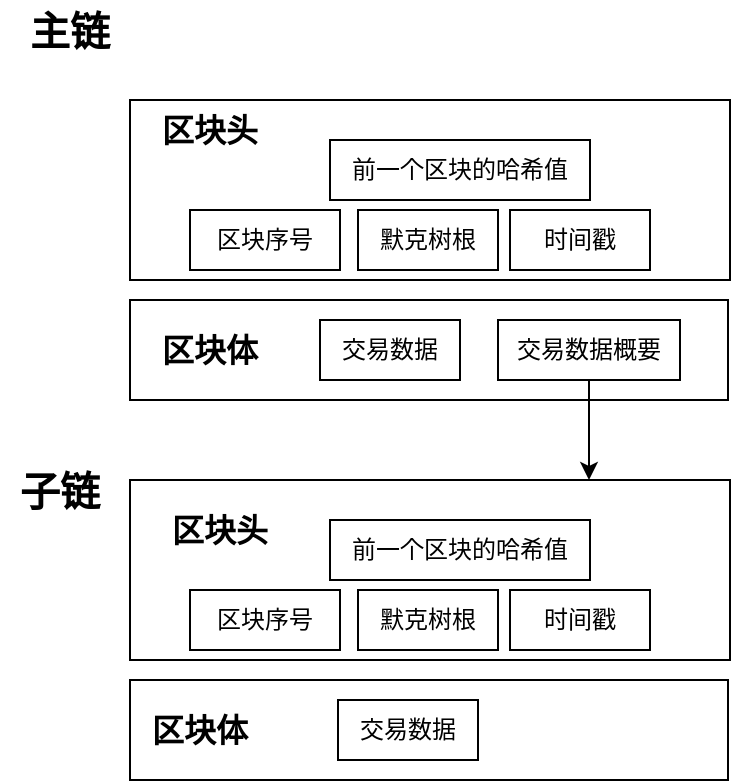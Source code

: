 <mxfile version="20.5.3" type="github">
  <diagram id="jOL8wAMkXHyEjCjRYB6o" name="第 1 页">
    <mxGraphModel dx="1241" dy="681" grid="1" gridSize="10" guides="1" tooltips="1" connect="1" arrows="1" fold="1" page="1" pageScale="1" pageWidth="827" pageHeight="1169" math="0" shadow="0">
      <root>
        <mxCell id="0" />
        <mxCell id="1" parent="0" />
        <mxCell id="XqqNMPvo0oVUR9lxiBHA-15" style="edgeStyle=orthogonalEdgeStyle;rounded=0;orthogonalLoop=1;jettySize=auto;html=1;entryX=0.469;entryY=0.023;entryDx=0;entryDy=0;entryPerimeter=0;fontSize=11;" edge="1" parent="1" target="XqqNMPvo0oVUR9lxiBHA-12">
          <mxGeometry relative="1" as="geometry">
            <mxPoint x="180" y="560" as="sourcePoint" />
          </mxGeometry>
        </mxCell>
        <mxCell id="XqqNMPvo0oVUR9lxiBHA-58" value="" style="rounded=0;whiteSpace=wrap;html=1;fillColor=none;" vertex="1" parent="1">
          <mxGeometry x="265" y="590" width="299" height="50" as="geometry" />
        </mxCell>
        <mxCell id="XqqNMPvo0oVUR9lxiBHA-59" value="" style="rounded=0;whiteSpace=wrap;html=1;fillColor=none;" vertex="1" parent="1">
          <mxGeometry x="265" y="490" width="300" height="90" as="geometry" />
        </mxCell>
        <mxCell id="XqqNMPvo0oVUR9lxiBHA-63" value="前一个区块的哈希值" style="rounded=0;whiteSpace=wrap;html=1;fillColor=default;" vertex="1" parent="1">
          <mxGeometry x="365" y="510" width="130" height="30" as="geometry" />
        </mxCell>
        <mxCell id="XqqNMPvo0oVUR9lxiBHA-64" value="默克树根" style="rounded=0;whiteSpace=wrap;html=1;fillColor=default;" vertex="1" parent="1">
          <mxGeometry x="379" y="545" width="70" height="30" as="geometry" />
        </mxCell>
        <mxCell id="XqqNMPvo0oVUR9lxiBHA-65" value="时间戳" style="rounded=0;whiteSpace=wrap;html=1;fillColor=default;" vertex="1" parent="1">
          <mxGeometry x="455" y="545" width="70" height="30" as="geometry" />
        </mxCell>
        <mxCell id="XqqNMPvo0oVUR9lxiBHA-67" style="edgeStyle=orthogonalEdgeStyle;rounded=0;orthogonalLoop=1;jettySize=auto;html=1;entryX=0.5;entryY=0;entryDx=0;entryDy=0;fontSize=20;" edge="1" parent="1" target="XqqNMPvo0oVUR9lxiBHA-66">
          <mxGeometry relative="1" as="geometry">
            <mxPoint x="356" y="1300" as="sourcePoint" />
          </mxGeometry>
        </mxCell>
        <mxCell id="XqqNMPvo0oVUR9lxiBHA-69" style="edgeStyle=orthogonalEdgeStyle;rounded=0;orthogonalLoop=1;jettySize=auto;html=1;entryX=0.5;entryY=0;entryDx=0;entryDy=0;fontSize=8;" edge="1" parent="1" source="XqqNMPvo0oVUR9lxiBHA-71">
          <mxGeometry relative="1" as="geometry">
            <mxPoint x="356" y="1270" as="targetPoint" />
          </mxGeometry>
        </mxCell>
        <mxCell id="XqqNMPvo0oVUR9lxiBHA-70" style="edgeStyle=orthogonalEdgeStyle;rounded=0;orthogonalLoop=1;jettySize=auto;html=1;entryX=0.5;entryY=0;entryDx=0;entryDy=0;fontSize=20;" edge="1" parent="1" source="XqqNMPvo0oVUR9lxiBHA-71">
          <mxGeometry relative="1" as="geometry">
            <mxPoint x="416" y="1270" as="targetPoint" />
          </mxGeometry>
        </mxCell>
        <mxCell id="XqqNMPvo0oVUR9lxiBHA-72" value="&lt;span style=&quot;font-size: 16px;&quot;&gt;&lt;b&gt;区块体&lt;/b&gt;&lt;/span&gt;" style="text;html=1;strokeColor=none;fillColor=none;align=center;verticalAlign=middle;whiteSpace=wrap;rounded=0;" vertex="1" parent="1">
          <mxGeometry x="240" y="600" width="120" height="30" as="geometry" />
        </mxCell>
        <mxCell id="XqqNMPvo0oVUR9lxiBHA-73" value="&lt;span style=&quot;font-size: 16px;&quot;&gt;&lt;b&gt;区块头&lt;/b&gt;&lt;/span&gt;" style="text;html=1;strokeColor=none;fillColor=none;align=center;verticalAlign=middle;whiteSpace=wrap;rounded=0;" vertex="1" parent="1">
          <mxGeometry x="250" y="500" width="120" height="30" as="geometry" />
        </mxCell>
        <mxCell id="XqqNMPvo0oVUR9lxiBHA-79" style="edgeStyle=orthogonalEdgeStyle;rounded=0;orthogonalLoop=1;jettySize=auto;html=1;entryX=0.5;entryY=0;entryDx=0;entryDy=0;fontSize=20;" edge="1" parent="1" source="XqqNMPvo0oVUR9lxiBHA-80">
          <mxGeometry relative="1" as="geometry">
            <mxPoint x="425" y="1320" as="targetPoint" />
          </mxGeometry>
        </mxCell>
        <mxCell id="XqqNMPvo0oVUR9lxiBHA-81" value="区块序号" style="rounded=0;whiteSpace=wrap;html=1;fillColor=default;" vertex="1" parent="1">
          <mxGeometry x="295" y="545" width="75" height="30" as="geometry" />
        </mxCell>
        <mxCell id="XqqNMPvo0oVUR9lxiBHA-83" style="edgeStyle=orthogonalEdgeStyle;rounded=0;orthogonalLoop=1;jettySize=auto;html=1;entryX=0.5;entryY=0;entryDx=0;entryDy=0;fontSize=20;" edge="1" parent="1" source="XqqNMPvo0oVUR9lxiBHA-84">
          <mxGeometry relative="1" as="geometry">
            <mxPoint x="505" y="1320" as="targetPoint" />
          </mxGeometry>
        </mxCell>
        <mxCell id="XqqNMPvo0oVUR9lxiBHA-85" style="edgeStyle=orthogonalEdgeStyle;rounded=0;orthogonalLoop=1;jettySize=auto;html=1;entryX=0.5;entryY=0;entryDx=0;entryDy=0;fontSize=8;" edge="1" parent="1" source="XqqNMPvo0oVUR9lxiBHA-87">
          <mxGeometry relative="1" as="geometry">
            <mxPoint x="496" y="1270" as="targetPoint" />
          </mxGeometry>
        </mxCell>
        <mxCell id="XqqNMPvo0oVUR9lxiBHA-86" style="edgeStyle=orthogonalEdgeStyle;rounded=0;orthogonalLoop=1;jettySize=auto;html=1;entryX=0.5;entryY=0;entryDx=0;entryDy=0;fontSize=20;" edge="1" parent="1" source="XqqNMPvo0oVUR9lxiBHA-87">
          <mxGeometry relative="1" as="geometry">
            <mxPoint x="556" y="1270" as="targetPoint" />
          </mxGeometry>
        </mxCell>
        <mxCell id="XqqNMPvo0oVUR9lxiBHA-89" style="edgeStyle=orthogonalEdgeStyle;rounded=0;orthogonalLoop=1;jettySize=auto;html=1;entryX=0.5;entryY=0;entryDx=0;entryDy=0;fontSize=20;" edge="1" parent="1" source="XqqNMPvo0oVUR9lxiBHA-90">
          <mxGeometry relative="1" as="geometry">
            <mxPoint x="565" y="1320" as="targetPoint" />
          </mxGeometry>
        </mxCell>
        <mxCell id="XqqNMPvo0oVUR9lxiBHA-101" style="edgeStyle=orthogonalEdgeStyle;rounded=0;orthogonalLoop=1;jettySize=auto;html=1;entryX=0.5;entryY=0;entryDx=0;entryDy=0;fontSize=8;" edge="1" parent="1" source="XqqNMPvo0oVUR9lxiBHA-103">
          <mxGeometry relative="1" as="geometry">
            <Array as="points">
              <mxPoint x="597" y="510" />
              <mxPoint x="520" y="510" />
            </Array>
            <mxPoint x="520" y="530" as="targetPoint" />
          </mxGeometry>
        </mxCell>
        <mxCell id="XqqNMPvo0oVUR9lxiBHA-102" style="edgeStyle=orthogonalEdgeStyle;rounded=0;orthogonalLoop=1;jettySize=auto;html=1;entryX=0.5;entryY=0;entryDx=0;entryDy=0;fontSize=11;" edge="1" parent="1" target="XqqNMPvo0oVUR9lxiBHA-110">
          <mxGeometry relative="1" as="geometry">
            <Array as="points">
              <mxPoint x="597" y="510" />
              <mxPoint x="681" y="510" />
            </Array>
            <mxPoint x="597" y="490" as="sourcePoint" />
          </mxGeometry>
        </mxCell>
        <mxCell id="XqqNMPvo0oVUR9lxiBHA-112" value="交易数据" style="rounded=0;whiteSpace=wrap;html=1;fillColor=default;" vertex="1" parent="1">
          <mxGeometry x="369" y="600" width="70" height="30" as="geometry" />
        </mxCell>
        <mxCell id="XqqNMPvo0oVUR9lxiBHA-113" value="" style="rounded=0;whiteSpace=wrap;html=1;fillColor=none;" vertex="1" parent="1">
          <mxGeometry x="265" y="400" width="299" height="50" as="geometry" />
        </mxCell>
        <mxCell id="XqqNMPvo0oVUR9lxiBHA-114" value="" style="rounded=0;whiteSpace=wrap;html=1;fillColor=none;" vertex="1" parent="1">
          <mxGeometry x="265" y="300" width="300" height="90" as="geometry" />
        </mxCell>
        <mxCell id="XqqNMPvo0oVUR9lxiBHA-116" value="前一个区块的哈希值" style="rounded=0;whiteSpace=wrap;html=1;fillColor=default;" vertex="1" parent="1">
          <mxGeometry x="365" y="320" width="130" height="30" as="geometry" />
        </mxCell>
        <mxCell id="XqqNMPvo0oVUR9lxiBHA-117" value="默克树根" style="rounded=0;whiteSpace=wrap;html=1;fillColor=default;" vertex="1" parent="1">
          <mxGeometry x="379" y="355" width="70" height="30" as="geometry" />
        </mxCell>
        <mxCell id="XqqNMPvo0oVUR9lxiBHA-118" value="时间戳" style="rounded=0;whiteSpace=wrap;html=1;fillColor=default;" vertex="1" parent="1">
          <mxGeometry x="455" y="355" width="70" height="30" as="geometry" />
        </mxCell>
        <mxCell id="XqqNMPvo0oVUR9lxiBHA-119" value="&lt;span style=&quot;font-size: 16px;&quot;&gt;&lt;b&gt;区块体&lt;/b&gt;&lt;/span&gt;" style="text;html=1;strokeColor=none;fillColor=none;align=center;verticalAlign=middle;whiteSpace=wrap;rounded=0;" vertex="1" parent="1">
          <mxGeometry x="245" y="410" width="120" height="30" as="geometry" />
        </mxCell>
        <mxCell id="XqqNMPvo0oVUR9lxiBHA-120" value="&lt;span style=&quot;font-size: 16px;&quot;&gt;&lt;b&gt;区块头&lt;/b&gt;&lt;/span&gt;" style="text;html=1;strokeColor=none;fillColor=none;align=center;verticalAlign=middle;whiteSpace=wrap;rounded=0;" vertex="1" parent="1">
          <mxGeometry x="245" y="300" width="120" height="30" as="geometry" />
        </mxCell>
        <mxCell id="XqqNMPvo0oVUR9lxiBHA-124" value="区块序号" style="rounded=0;whiteSpace=wrap;html=1;fillColor=default;" vertex="1" parent="1">
          <mxGeometry x="295" y="355" width="75" height="30" as="geometry" />
        </mxCell>
        <mxCell id="XqqNMPvo0oVUR9lxiBHA-125" value="交易数据概要" style="rounded=0;whiteSpace=wrap;html=1;fillColor=default;" vertex="1" parent="1">
          <mxGeometry x="449" y="410" width="91" height="30" as="geometry" />
        </mxCell>
        <mxCell id="XqqNMPvo0oVUR9lxiBHA-126" value="&lt;font style=&quot;font-size: 20px;&quot;&gt;&lt;b&gt;主链&lt;/b&gt;&lt;/font&gt;" style="text;html=1;strokeColor=none;fillColor=none;align=center;verticalAlign=middle;whiteSpace=wrap;rounded=0;fontSize=12;" vertex="1" parent="1">
          <mxGeometry x="205" y="250" width="60" height="30" as="geometry" />
        </mxCell>
        <mxCell id="XqqNMPvo0oVUR9lxiBHA-127" value="交易数据" style="rounded=0;whiteSpace=wrap;html=1;fillColor=default;" vertex="1" parent="1">
          <mxGeometry x="360" y="410" width="70" height="30" as="geometry" />
        </mxCell>
        <mxCell id="XqqNMPvo0oVUR9lxiBHA-129" value="" style="endArrow=classic;html=1;rounded=0;exitX=0.5;exitY=1;exitDx=0;exitDy=0;entryX=0.765;entryY=0;entryDx=0;entryDy=0;entryPerimeter=0;" edge="1" parent="1" source="XqqNMPvo0oVUR9lxiBHA-125" target="XqqNMPvo0oVUR9lxiBHA-59">
          <mxGeometry width="50" height="50" relative="1" as="geometry">
            <mxPoint x="390" y="440" as="sourcePoint" />
            <mxPoint x="500" y="540" as="targetPoint" />
          </mxGeometry>
        </mxCell>
        <mxCell id="XqqNMPvo0oVUR9lxiBHA-130" value="&lt;font style=&quot;font-size: 20px;&quot;&gt;&lt;b&gt;子链&lt;/b&gt;&lt;/font&gt;" style="text;html=1;strokeColor=none;fillColor=none;align=center;verticalAlign=middle;whiteSpace=wrap;rounded=0;fontSize=12;" vertex="1" parent="1">
          <mxGeometry x="200" y="480" width="60" height="30" as="geometry" />
        </mxCell>
      </root>
    </mxGraphModel>
  </diagram>
</mxfile>
